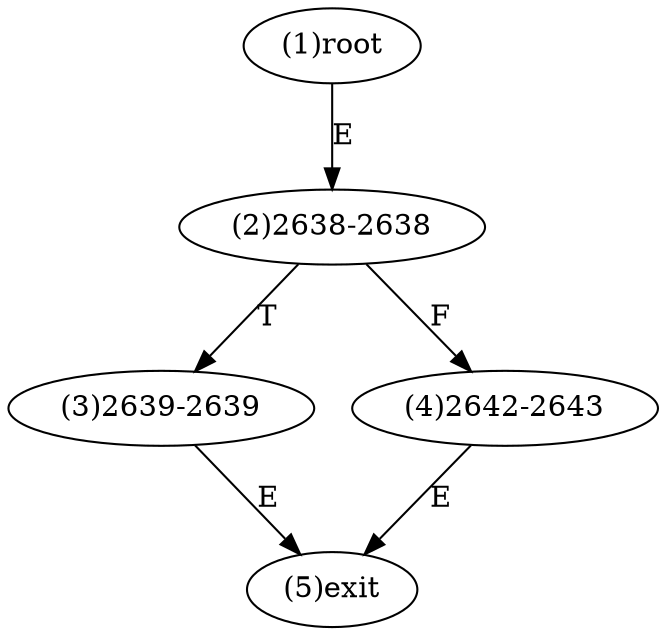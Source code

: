 digraph "" { 
1[ label="(1)root"];
2[ label="(2)2638-2638"];
3[ label="(3)2639-2639"];
4[ label="(4)2642-2643"];
5[ label="(5)exit"];
1->2[ label="E"];
2->4[ label="F"];
2->3[ label="T"];
3->5[ label="E"];
4->5[ label="E"];
}